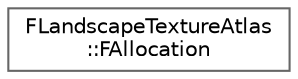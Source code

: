 digraph "Graphical Class Hierarchy"
{
 // INTERACTIVE_SVG=YES
 // LATEX_PDF_SIZE
  bgcolor="transparent";
  edge [fontname=Helvetica,fontsize=10,labelfontname=Helvetica,labelfontsize=10];
  node [fontname=Helvetica,fontsize=10,shape=box,height=0.2,width=0.4];
  rankdir="LR";
  Node0 [id="Node000000",label="FLandscapeTextureAtlas\l::FAllocation",height=0.2,width=0.4,color="grey40", fillcolor="white", style="filled",URL="$df/d07/structFLandscapeTextureAtlas_1_1FAllocation.html",tooltip=" "];
}
